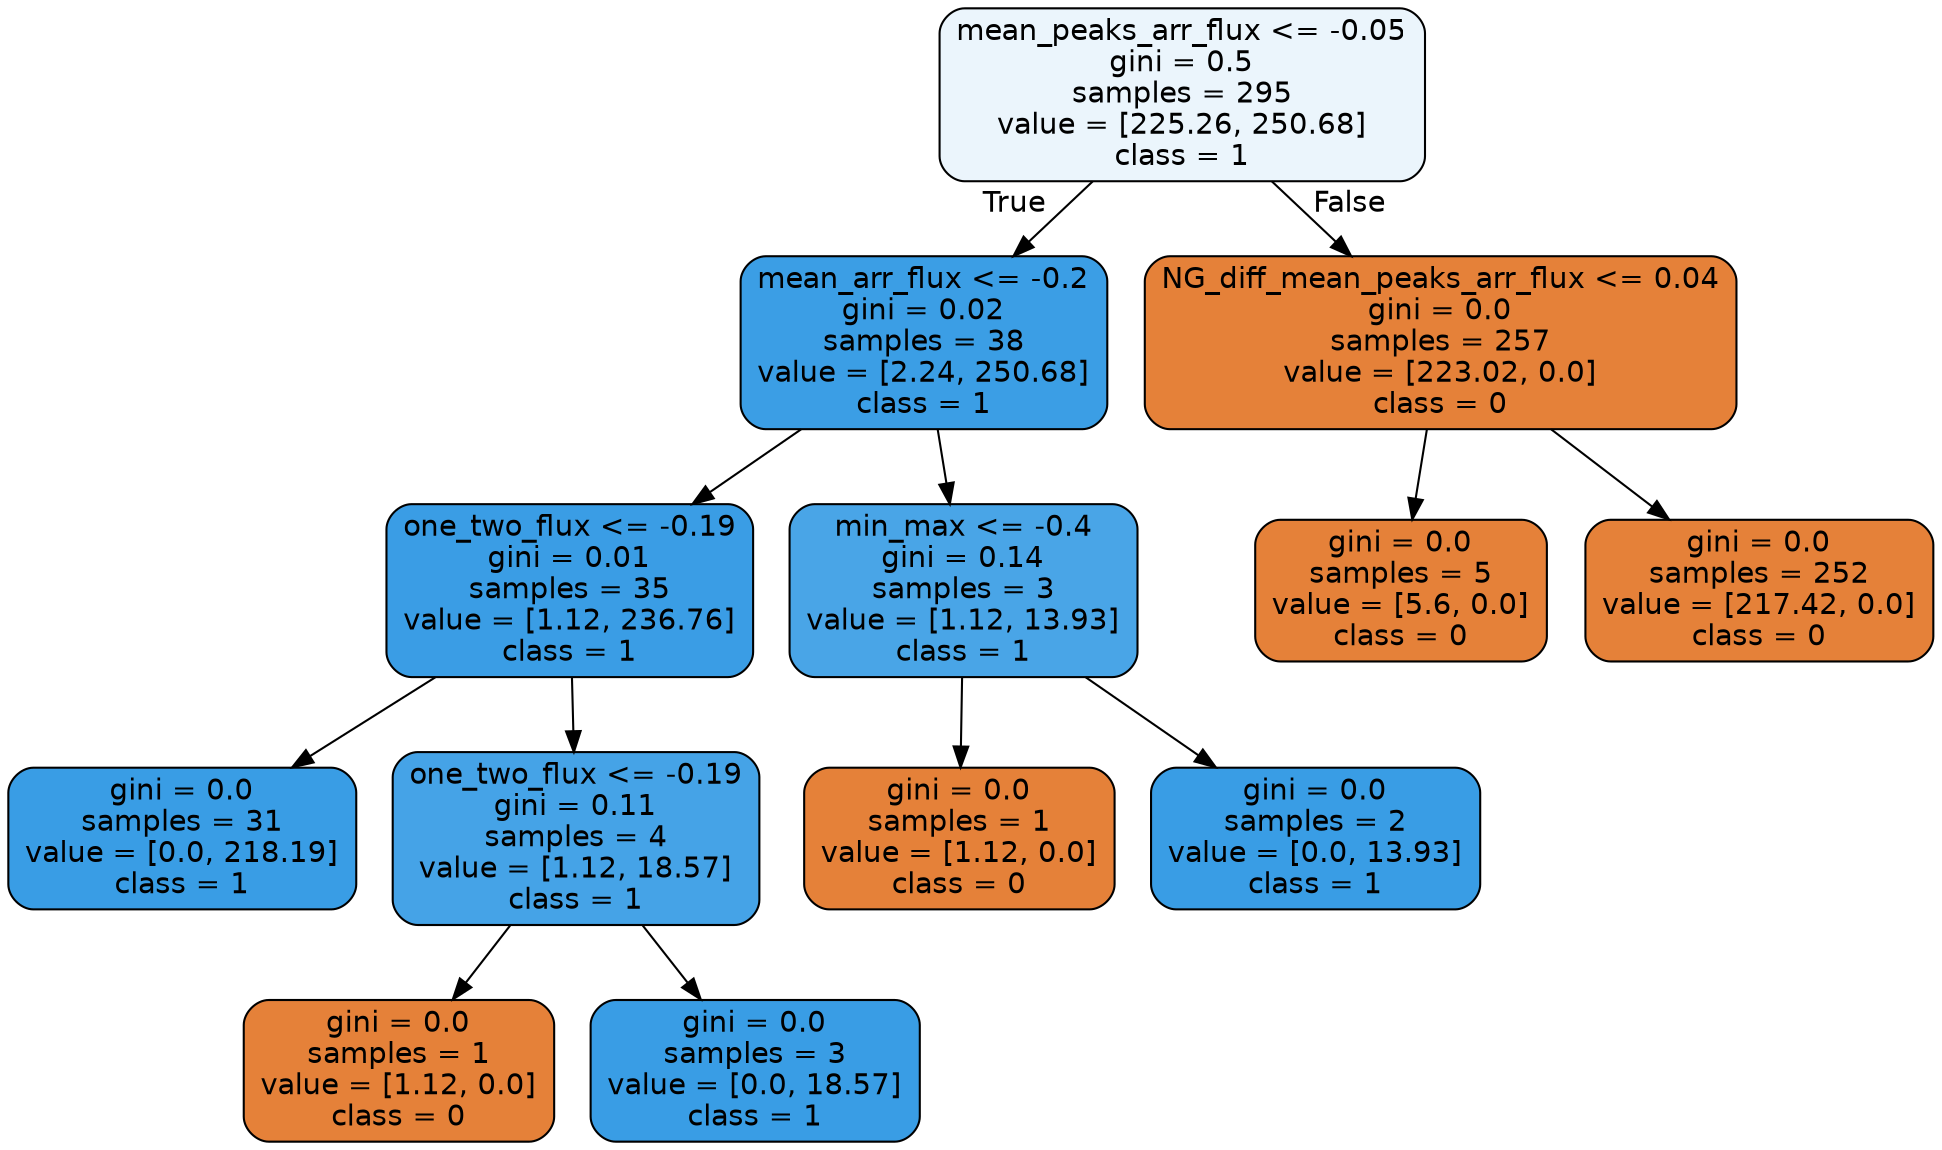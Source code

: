 digraph Tree {
node [shape=box, style="filled, rounded", color="black", fontname="helvetica"] ;
edge [fontname="helvetica"] ;
0 [label="mean_peaks_arr_flux <= -0.05\ngini = 0.5\nsamples = 295\nvalue = [225.26, 250.68]\nclass = 1", fillcolor="#ebf5fc"] ;
1 [label="mean_arr_flux <= -0.2\ngini = 0.02\nsamples = 38\nvalue = [2.24, 250.68]\nclass = 1", fillcolor="#3b9ee5"] ;
0 -> 1 [labeldistance=2.5, labelangle=45, headlabel="True"] ;
2 [label="one_two_flux <= -0.19\ngini = 0.01\nsamples = 35\nvalue = [1.12, 236.76]\nclass = 1", fillcolor="#3a9de5"] ;
1 -> 2 ;
3 [label="gini = 0.0\nsamples = 31\nvalue = [0.0, 218.19]\nclass = 1", fillcolor="#399de5"] ;
2 -> 3 ;
4 [label="one_two_flux <= -0.19\ngini = 0.11\nsamples = 4\nvalue = [1.12, 18.57]\nclass = 1", fillcolor="#45a3e7"] ;
2 -> 4 ;
5 [label="gini = 0.0\nsamples = 1\nvalue = [1.12, 0.0]\nclass = 0", fillcolor="#e58139"] ;
4 -> 5 ;
6 [label="gini = 0.0\nsamples = 3\nvalue = [0.0, 18.57]\nclass = 1", fillcolor="#399de5"] ;
4 -> 6 ;
7 [label="min_max <= -0.4\ngini = 0.14\nsamples = 3\nvalue = [1.12, 13.93]\nclass = 1", fillcolor="#49a5e7"] ;
1 -> 7 ;
8 [label="gini = 0.0\nsamples = 1\nvalue = [1.12, 0.0]\nclass = 0", fillcolor="#e58139"] ;
7 -> 8 ;
9 [label="gini = 0.0\nsamples = 2\nvalue = [0.0, 13.93]\nclass = 1", fillcolor="#399de5"] ;
7 -> 9 ;
10 [label="NG_diff_mean_peaks_arr_flux <= 0.04\ngini = 0.0\nsamples = 257\nvalue = [223.02, 0.0]\nclass = 0", fillcolor="#e58139"] ;
0 -> 10 [labeldistance=2.5, labelangle=-45, headlabel="False"] ;
11 [label="gini = 0.0\nsamples = 5\nvalue = [5.6, 0.0]\nclass = 0", fillcolor="#e58139"] ;
10 -> 11 ;
12 [label="gini = 0.0\nsamples = 252\nvalue = [217.42, 0.0]\nclass = 0", fillcolor="#e58139"] ;
10 -> 12 ;
}